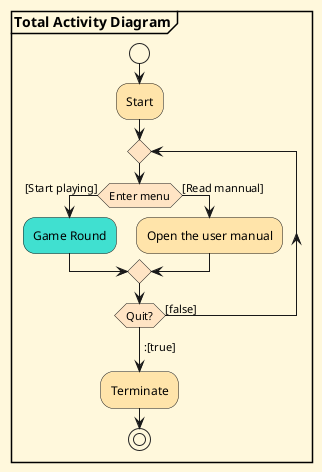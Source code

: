 @startuml
'https://plantuml.com/activity-diagram-beta

partition "**Total Activity Diagram**"

<style>
activityDiagram {
  BackgroundColor #FFF8DC
  BorderColor #FFFFFF

  diamond {
    BackgroundColor #FFE4C4
  }
}
</style>

start
#FFE4AA:Start;
repeat
if (Enter menu) then ([Start playing])
    #40E0D0:Game Round;
else ([Read mannual])
    #FFE4AA:Open the user manual;
endif
repeat while (Quit?) is ([false])
->:[true];
#FFE4AA:Terminate;

stop

@enduml
